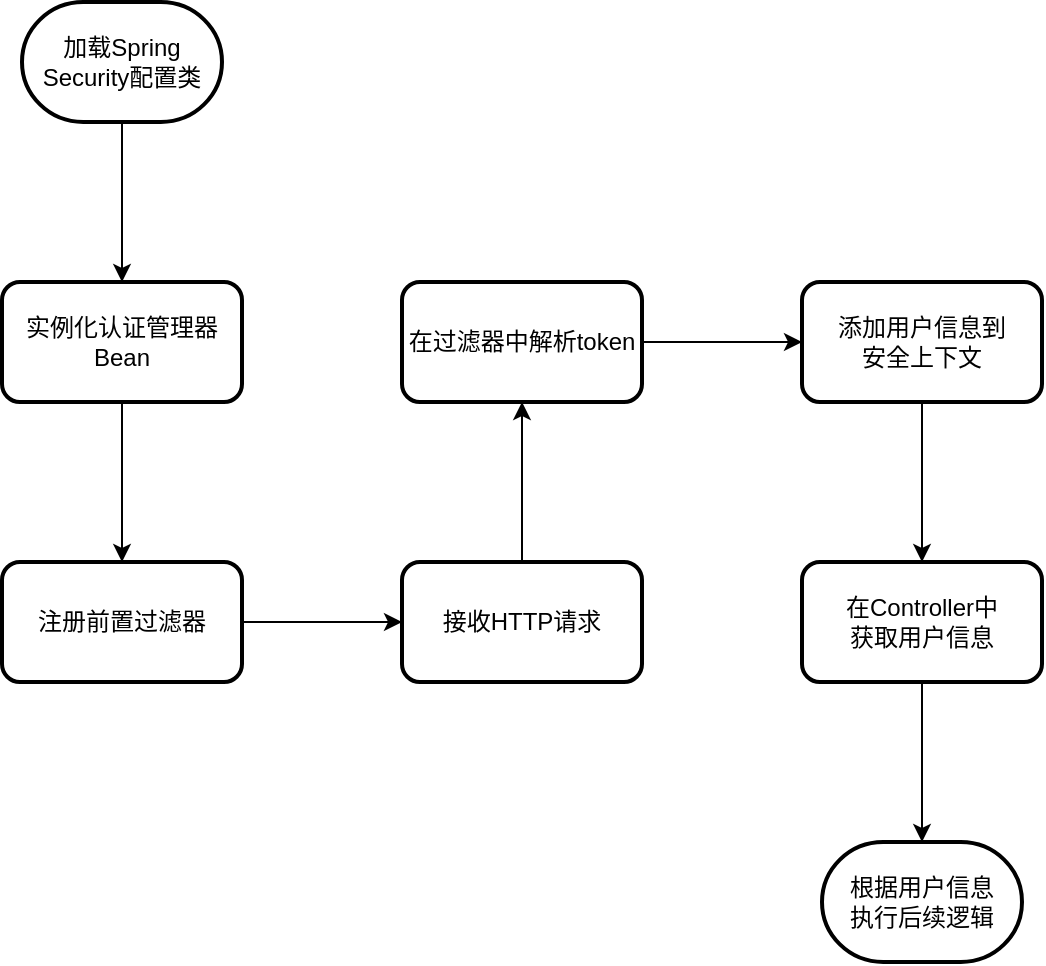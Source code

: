 <mxfile version="24.3.0" type="github">
  <diagram id="C5RBs43oDa-KdzZeNtuy" name="Page-1">
    <mxGraphModel dx="1050" dy="611" grid="1" gridSize="10" guides="1" tooltips="1" connect="1" arrows="1" fold="1" page="1" pageScale="1" pageWidth="827" pageHeight="1169" math="0" shadow="0">
      <root>
        <mxCell id="WIyWlLk6GJQsqaUBKTNV-0" />
        <mxCell id="WIyWlLk6GJQsqaUBKTNV-1" parent="WIyWlLk6GJQsqaUBKTNV-0" />
        <mxCell id="i9RrcQ92r4vhjMqqGnyR-4" value="" style="edgeStyle=orthogonalEdgeStyle;rounded=0;orthogonalLoop=1;jettySize=auto;html=1;" edge="1" parent="WIyWlLk6GJQsqaUBKTNV-1" source="i9RrcQ92r4vhjMqqGnyR-0" target="i9RrcQ92r4vhjMqqGnyR-3">
          <mxGeometry relative="1" as="geometry" />
        </mxCell>
        <mxCell id="i9RrcQ92r4vhjMqqGnyR-0" value="加载Spring Security配置类" style="strokeWidth=2;html=1;shape=mxgraph.flowchart.terminator;whiteSpace=wrap;" vertex="1" parent="WIyWlLk6GJQsqaUBKTNV-1">
          <mxGeometry x="160" y="80" width="100" height="60" as="geometry" />
        </mxCell>
        <mxCell id="i9RrcQ92r4vhjMqqGnyR-6" value="" style="edgeStyle=orthogonalEdgeStyle;rounded=0;orthogonalLoop=1;jettySize=auto;html=1;" edge="1" parent="WIyWlLk6GJQsqaUBKTNV-1" source="i9RrcQ92r4vhjMqqGnyR-3" target="i9RrcQ92r4vhjMqqGnyR-5">
          <mxGeometry relative="1" as="geometry" />
        </mxCell>
        <mxCell id="i9RrcQ92r4vhjMqqGnyR-3" value="实例化认证管理器Bean" style="rounded=1;whiteSpace=wrap;html=1;strokeWidth=2;" vertex="1" parent="WIyWlLk6GJQsqaUBKTNV-1">
          <mxGeometry x="150" y="220" width="120" height="60" as="geometry" />
        </mxCell>
        <mxCell id="i9RrcQ92r4vhjMqqGnyR-8" value="" style="edgeStyle=orthogonalEdgeStyle;rounded=0;orthogonalLoop=1;jettySize=auto;html=1;" edge="1" parent="WIyWlLk6GJQsqaUBKTNV-1" source="i9RrcQ92r4vhjMqqGnyR-5" target="i9RrcQ92r4vhjMqqGnyR-7">
          <mxGeometry relative="1" as="geometry" />
        </mxCell>
        <mxCell id="i9RrcQ92r4vhjMqqGnyR-5" value="注册前置过滤器" style="rounded=1;whiteSpace=wrap;html=1;strokeWidth=2;" vertex="1" parent="WIyWlLk6GJQsqaUBKTNV-1">
          <mxGeometry x="150" y="360" width="120" height="60" as="geometry" />
        </mxCell>
        <mxCell id="i9RrcQ92r4vhjMqqGnyR-10" value="" style="edgeStyle=orthogonalEdgeStyle;rounded=0;orthogonalLoop=1;jettySize=auto;html=1;" edge="1" parent="WIyWlLk6GJQsqaUBKTNV-1" source="i9RrcQ92r4vhjMqqGnyR-7" target="i9RrcQ92r4vhjMqqGnyR-9">
          <mxGeometry relative="1" as="geometry" />
        </mxCell>
        <mxCell id="i9RrcQ92r4vhjMqqGnyR-7" value="接收HTTP请求" style="rounded=1;whiteSpace=wrap;html=1;strokeWidth=2;" vertex="1" parent="WIyWlLk6GJQsqaUBKTNV-1">
          <mxGeometry x="350" y="360" width="120" height="60" as="geometry" />
        </mxCell>
        <mxCell id="i9RrcQ92r4vhjMqqGnyR-12" value="" style="edgeStyle=orthogonalEdgeStyle;rounded=0;orthogonalLoop=1;jettySize=auto;html=1;" edge="1" parent="WIyWlLk6GJQsqaUBKTNV-1" source="i9RrcQ92r4vhjMqqGnyR-9" target="i9RrcQ92r4vhjMqqGnyR-11">
          <mxGeometry relative="1" as="geometry" />
        </mxCell>
        <mxCell id="i9RrcQ92r4vhjMqqGnyR-9" value="在过滤器中解析token" style="rounded=1;whiteSpace=wrap;html=1;strokeWidth=2;" vertex="1" parent="WIyWlLk6GJQsqaUBKTNV-1">
          <mxGeometry x="350" y="220" width="120" height="60" as="geometry" />
        </mxCell>
        <mxCell id="i9RrcQ92r4vhjMqqGnyR-14" value="" style="edgeStyle=orthogonalEdgeStyle;rounded=0;orthogonalLoop=1;jettySize=auto;html=1;" edge="1" parent="WIyWlLk6GJQsqaUBKTNV-1" source="i9RrcQ92r4vhjMqqGnyR-11" target="i9RrcQ92r4vhjMqqGnyR-13">
          <mxGeometry relative="1" as="geometry" />
        </mxCell>
        <mxCell id="i9RrcQ92r4vhjMqqGnyR-11" value="添加用户信息到&lt;div&gt;安全上下文&lt;/div&gt;" style="rounded=1;whiteSpace=wrap;html=1;strokeWidth=2;" vertex="1" parent="WIyWlLk6GJQsqaUBKTNV-1">
          <mxGeometry x="550" y="220" width="120" height="60" as="geometry" />
        </mxCell>
        <mxCell id="i9RrcQ92r4vhjMqqGnyR-16" value="" style="edgeStyle=orthogonalEdgeStyle;rounded=0;orthogonalLoop=1;jettySize=auto;html=1;" edge="1" parent="WIyWlLk6GJQsqaUBKTNV-1" source="i9RrcQ92r4vhjMqqGnyR-13" target="i9RrcQ92r4vhjMqqGnyR-15">
          <mxGeometry relative="1" as="geometry" />
        </mxCell>
        <mxCell id="i9RrcQ92r4vhjMqqGnyR-13" value="在Controller中&lt;div&gt;获取用户信息&lt;/div&gt;" style="rounded=1;whiteSpace=wrap;html=1;strokeWidth=2;" vertex="1" parent="WIyWlLk6GJQsqaUBKTNV-1">
          <mxGeometry x="550" y="360" width="120" height="60" as="geometry" />
        </mxCell>
        <mxCell id="i9RrcQ92r4vhjMqqGnyR-15" value="根据用户信息&lt;div&gt;执行后续逻辑&lt;/div&gt;" style="strokeWidth=2;html=1;shape=mxgraph.flowchart.terminator;whiteSpace=wrap;" vertex="1" parent="WIyWlLk6GJQsqaUBKTNV-1">
          <mxGeometry x="560" y="500" width="100" height="60" as="geometry" />
        </mxCell>
      </root>
    </mxGraphModel>
  </diagram>
</mxfile>
